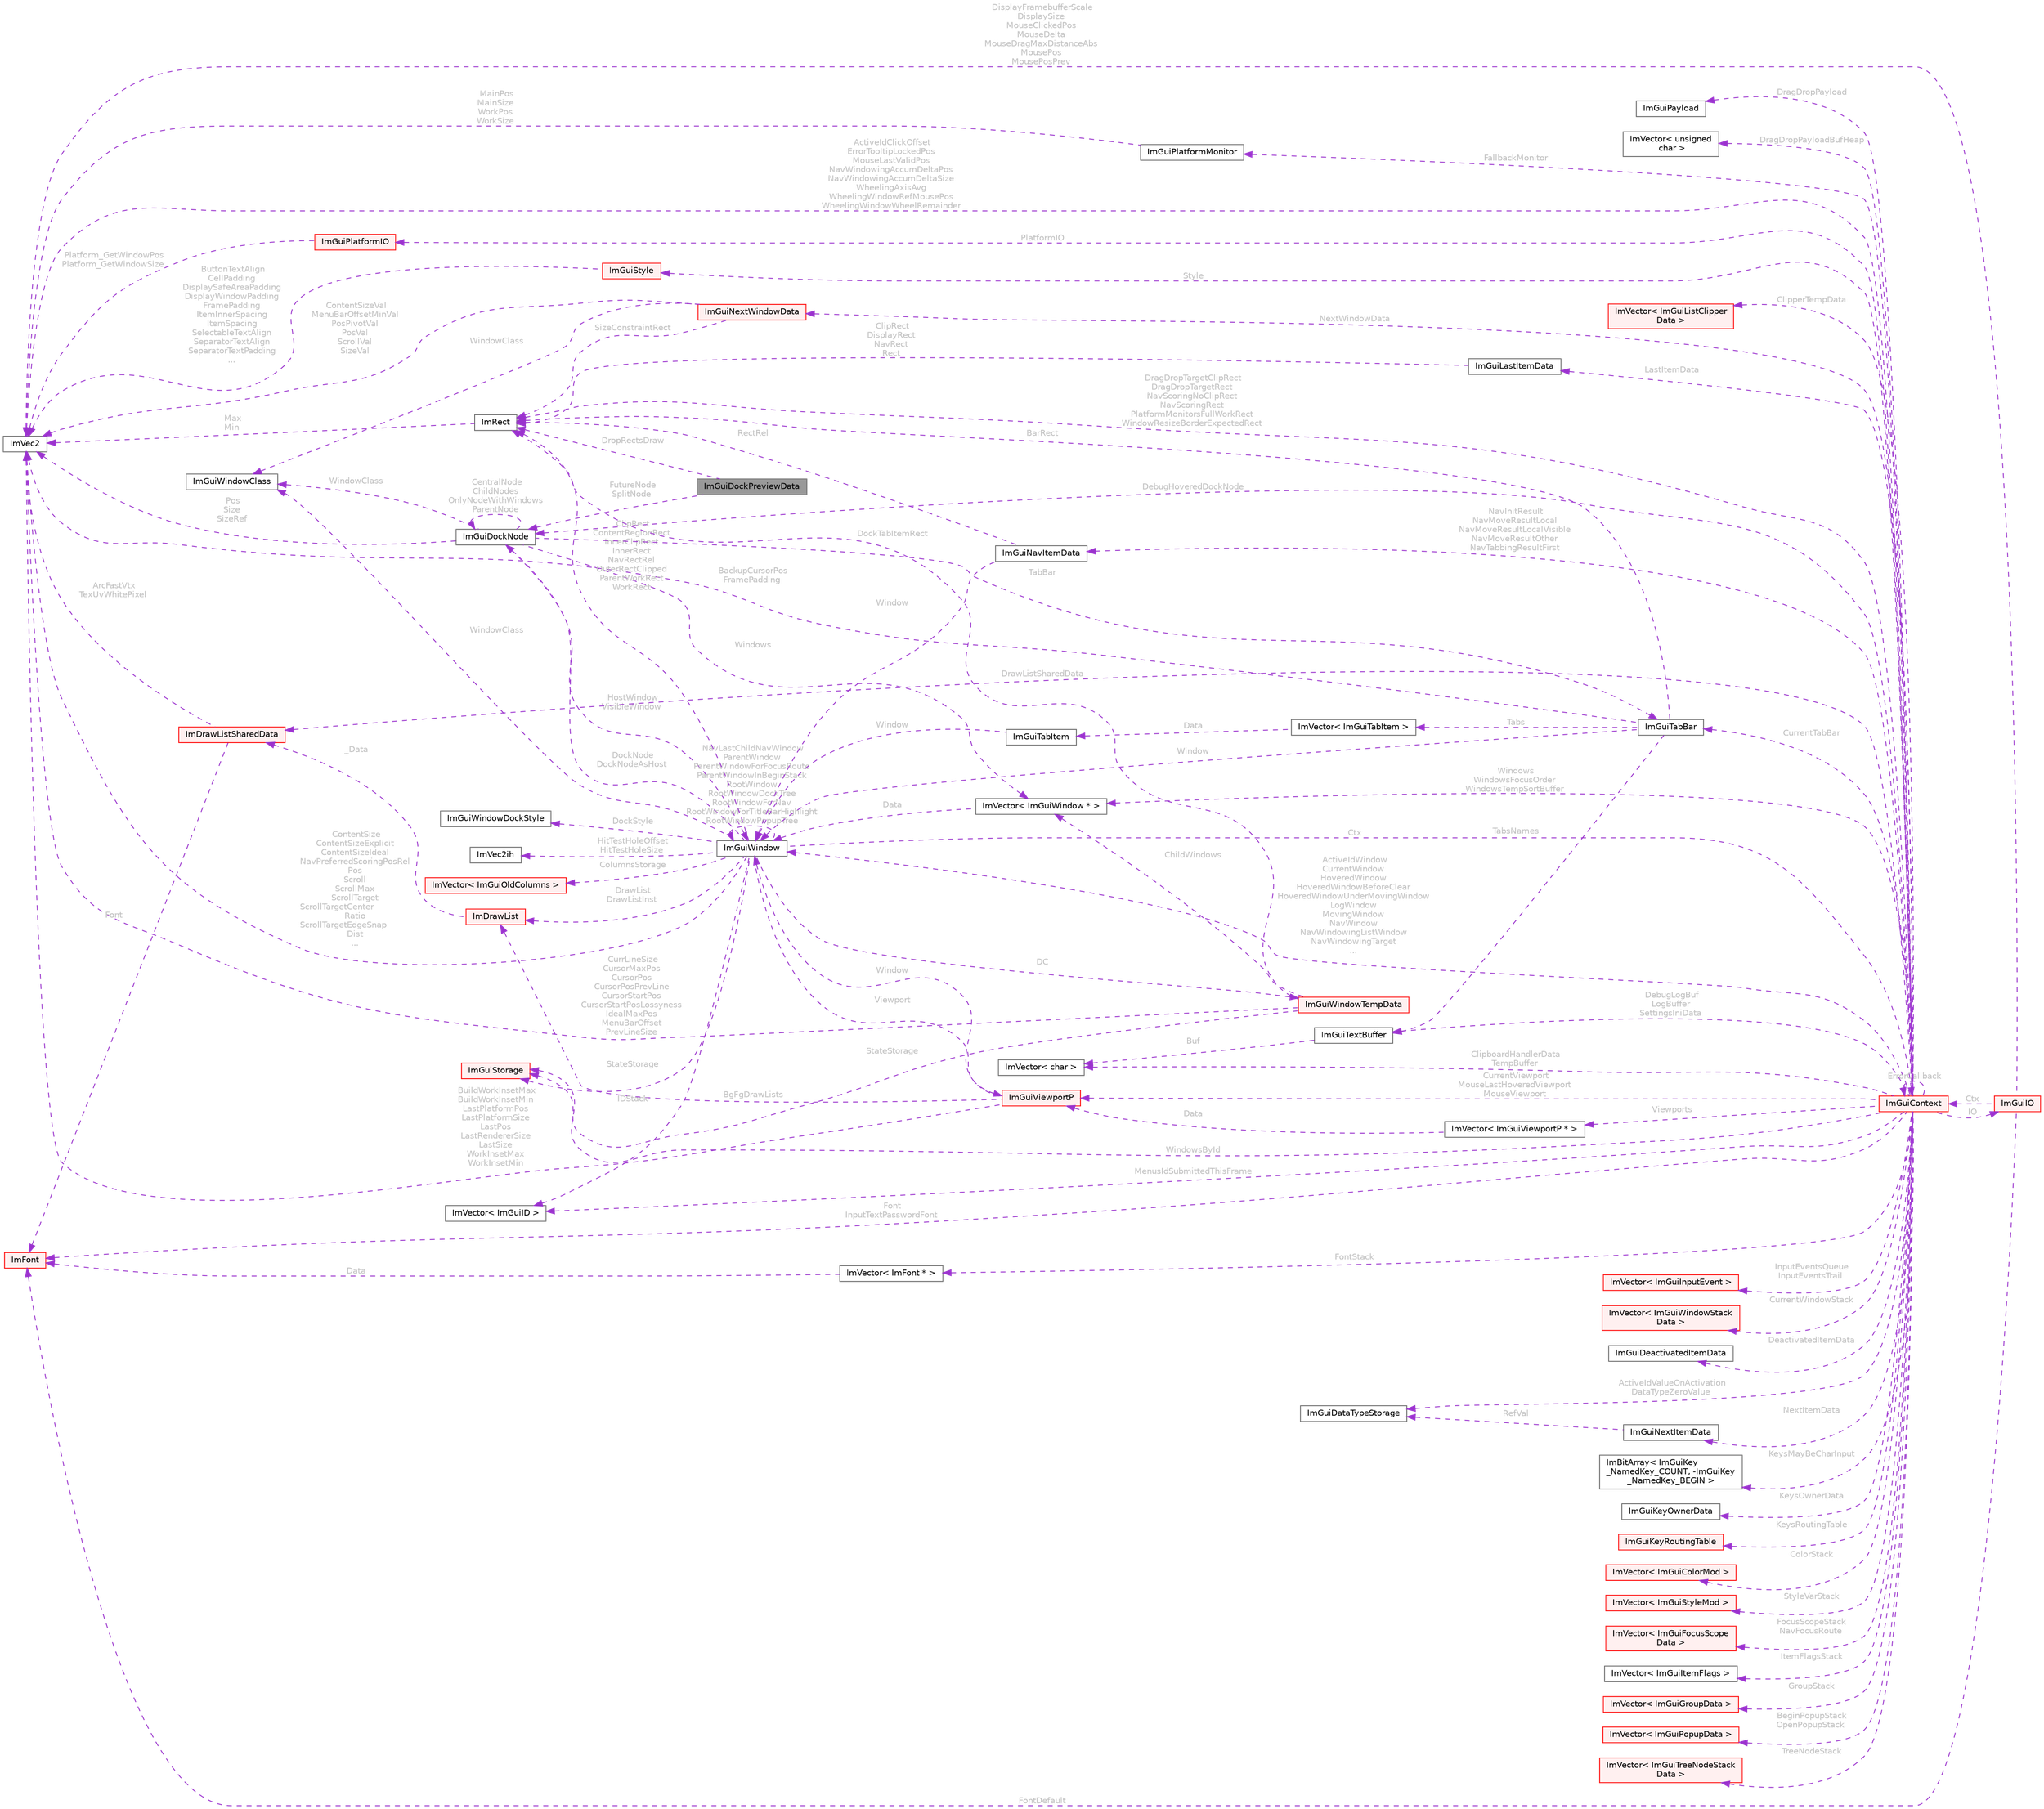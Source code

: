 digraph "ImGuiDockPreviewData"
{
 // LATEX_PDF_SIZE
  bgcolor="transparent";
  edge [fontname=Helvetica,fontsize=10,labelfontname=Helvetica,labelfontsize=10];
  node [fontname=Helvetica,fontsize=10,shape=box,height=0.2,width=0.4];
  rankdir="LR";
  Node1 [id="Node000001",label="ImGuiDockPreviewData",height=0.2,width=0.4,color="gray40", fillcolor="grey60", style="filled", fontcolor="black",tooltip=" "];
  Node2 -> Node1 [id="edge1_Node000001_Node000002",dir="back",color="darkorchid3",style="dashed",tooltip=" ",label=" FutureNode\nSplitNode",fontcolor="grey" ];
  Node2 [id="Node000002",label="ImGuiDockNode",height=0.2,width=0.4,color="gray40", fillcolor="white", style="filled",URL="$struct_im_gui_dock_node.html",tooltip=" "];
  Node2 -> Node2 [id="edge2_Node000002_Node000002",dir="back",color="darkorchid3",style="dashed",tooltip=" ",label=" CentralNode\nChildNodes\nOnlyNodeWithWindows\nParentNode",fontcolor="grey" ];
  Node3 -> Node2 [id="edge3_Node000002_Node000003",dir="back",color="darkorchid3",style="dashed",tooltip=" ",label=" Windows",fontcolor="grey" ];
  Node3 [id="Node000003",label="ImVector\< ImGuiWindow * \>",height=0.2,width=0.4,color="gray40", fillcolor="white", style="filled",URL="$struct_im_vector.html",tooltip=" "];
  Node4 -> Node3 [id="edge4_Node000003_Node000004",dir="back",color="darkorchid3",style="dashed",tooltip=" ",label=" Data",fontcolor="grey" ];
  Node4 [id="Node000004",label="ImGuiWindow",height=0.2,width=0.4,color="gray40", fillcolor="white", style="filled",URL="$struct_im_gui_window.html",tooltip=" "];
  Node5 -> Node4 [id="edge5_Node000004_Node000005",dir="back",color="darkorchid3",style="dashed",tooltip=" ",label=" Ctx",fontcolor="grey" ];
  Node5 [id="Node000005",label="ImGuiContext",height=0.2,width=0.4,color="red", fillcolor="#FFF0F0", style="filled",URL="$struct_im_gui_context.html",tooltip=" "];
  Node6 -> Node5 [id="edge6_Node000005_Node000006",dir="back",color="darkorchid3",style="dashed",tooltip=" ",label=" IO",fontcolor="grey" ];
  Node6 [id="Node000006",label="ImGuiIO",height=0.2,width=0.4,color="red", fillcolor="#FFF0F0", style="filled",URL="$struct_im_gui_i_o.html",tooltip=" "];
  Node7 -> Node6 [id="edge7_Node000006_Node000007",dir="back",color="darkorchid3",style="dashed",tooltip=" ",label=" DisplayFramebufferScale\nDisplaySize\nMouseClickedPos\nMouseDelta\nMouseDragMaxDistanceAbs\nMousePos\nMousePosPrev",fontcolor="grey" ];
  Node7 [id="Node000007",label="ImVec2",height=0.2,width=0.4,color="gray40", fillcolor="white", style="filled",URL="$struct_im_vec2.html",tooltip=" "];
  Node10 -> Node6 [id="edge8_Node000006_Node000010",dir="back",color="darkorchid3",style="dashed",tooltip=" ",label=" FontDefault",fontcolor="grey" ];
  Node10 [id="Node000010",label="ImFont",height=0.2,width=0.4,color="red", fillcolor="#FFF0F0", style="filled",URL="$struct_im_font.html",tooltip=" "];
  Node5 -> Node6 [id="edge9_Node000006_Node000005",dir="back",color="darkorchid3",style="dashed",tooltip=" ",label=" Ctx",fontcolor="grey" ];
  Node23 -> Node5 [id="edge10_Node000005_Node000023",dir="back",color="darkorchid3",style="dashed",tooltip=" ",label=" PlatformIO",fontcolor="grey" ];
  Node23 [id="Node000023",label="ImGuiPlatformIO",height=0.2,width=0.4,color="red", fillcolor="#FFF0F0", style="filled",URL="$struct_im_gui_platform_i_o.html",tooltip=" "];
  Node7 -> Node23 [id="edge11_Node000023_Node000007",dir="back",color="darkorchid3",style="dashed",tooltip=" ",label=" Platform_GetWindowPos\nPlatform_GetWindowSize",fontcolor="grey" ];
  Node45 -> Node5 [id="edge12_Node000005_Node000045",dir="back",color="darkorchid3",style="dashed",tooltip=" ",label=" Style",fontcolor="grey" ];
  Node45 [id="Node000045",label="ImGuiStyle",height=0.2,width=0.4,color="red", fillcolor="#FFF0F0", style="filled",URL="$struct_im_gui_style.html",tooltip=" "];
  Node7 -> Node45 [id="edge13_Node000045_Node000007",dir="back",color="darkorchid3",style="dashed",tooltip=" ",label=" ButtonTextAlign\nCellPadding\nDisplaySafeAreaPadding\nDisplayWindowPadding\nFramePadding\nItemInnerSpacing\nItemSpacing\nSelectableTextAlign\nSeparatorTextAlign\nSeparatorTextPadding\n...",fontcolor="grey" ];
  Node10 -> Node5 [id="edge14_Node000005_Node000010",dir="back",color="darkorchid3",style="dashed",tooltip=" ",label=" Font\nInputTextPasswordFont",fontcolor="grey" ];
  Node36 -> Node5 [id="edge15_Node000005_Node000036",dir="back",color="darkorchid3",style="dashed",tooltip=" ",label=" DrawListSharedData",fontcolor="grey" ];
  Node36 [id="Node000036",label="ImDrawListSharedData",height=0.2,width=0.4,color="red", fillcolor="#FFF0F0", style="filled",URL="$struct_im_draw_list_shared_data.html",tooltip=" "];
  Node7 -> Node36 [id="edge16_Node000036_Node000007",dir="back",color="darkorchid3",style="dashed",tooltip=" ",label=" ArcFastVtx\nTexUvWhitePixel",fontcolor="grey" ];
  Node10 -> Node36 [id="edge17_Node000036_Node000010",dir="back",color="darkorchid3",style="dashed",tooltip=" ",label=" Font",fontcolor="grey" ];
  Node46 -> Node5 [id="edge18_Node000005_Node000046",dir="back",color="darkorchid3",style="dashed",tooltip=" ",label=" InputEventsQueue\nInputEventsTrail",fontcolor="grey" ];
  Node46 [id="Node000046",label="ImVector\< ImGuiInputEvent \>",height=0.2,width=0.4,color="red", fillcolor="#FFF0F0", style="filled",URL="$struct_im_vector.html",tooltip=" "];
  Node3 -> Node5 [id="edge19_Node000005_Node000003",dir="back",color="darkorchid3",style="dashed",tooltip=" ",label=" Windows\nWindowsFocusOrder\nWindowsTempSortBuffer",fontcolor="grey" ];
  Node55 -> Node5 [id="edge20_Node000005_Node000055",dir="back",color="darkorchid3",style="dashed",tooltip=" ",label=" CurrentWindowStack",fontcolor="grey" ];
  Node55 [id="Node000055",label="ImVector\< ImGuiWindowStack\lData \>",height=0.2,width=0.4,color="red", fillcolor="#FFF0F0", style="filled",URL="$struct_im_vector.html",tooltip=" "];
  Node60 -> Node5 [id="edge21_Node000005_Node000060",dir="back",color="darkorchid3",style="dashed",tooltip=" ",label=" WindowsById",fontcolor="grey" ];
  Node60 [id="Node000060",label="ImGuiStorage",height=0.2,width=0.4,color="red", fillcolor="#FFF0F0", style="filled",URL="$struct_im_gui_storage.html",tooltip=" "];
  Node4 -> Node5 [id="edge22_Node000005_Node000004",dir="back",color="darkorchid3",style="dashed",tooltip=" ",label=" ActiveIdWindow\nCurrentWindow\nHoveredWindow\nHoveredWindowBeforeClear\nHoveredWindowUnderMovingWindow\nLogWindow\nMovingWindow\nNavWindow\nNavWindowingListWindow\nNavWindowingTarget\n...",fontcolor="grey" ];
  Node7 -> Node5 [id="edge23_Node000005_Node000007",dir="back",color="darkorchid3",style="dashed",tooltip=" ",label=" ActiveIdClickOffset\nErrorTooltipLockedPos\nMouseLastValidPos\nNavWindowingAccumDeltaPos\nNavWindowingAccumDeltaSize\nWheelingAxisAvg\nWheelingWindowRefMousePos\nWheelingWindowWheelRemainder",fontcolor="grey" ];
  Node63 -> Node5 [id="edge24_Node000005_Node000063",dir="back",color="darkorchid3",style="dashed",tooltip=" ",label=" DeactivatedItemData",fontcolor="grey" ];
  Node63 [id="Node000063",label="ImGuiDeactivatedItemData",height=0.2,width=0.4,color="gray40", fillcolor="white", style="filled",URL="$struct_im_gui_deactivated_item_data.html",tooltip=" "];
  Node64 -> Node5 [id="edge25_Node000005_Node000064",dir="back",color="darkorchid3",style="dashed",tooltip=" ",label=" ActiveIdValueOnActivation\nDataTypeZeroValue",fontcolor="grey" ];
  Node64 [id="Node000064",label="ImGuiDataTypeStorage",height=0.2,width=0.4,color="gray40", fillcolor="white", style="filled",URL="$struct_im_gui_data_type_storage.html",tooltip=" "];
  Node65 -> Node5 [id="edge26_Node000005_Node000065",dir="back",color="darkorchid3",style="dashed",tooltip=" ",label=" KeysMayBeCharInput",fontcolor="grey" ];
  Node65 [id="Node000065",label="ImBitArray\< ImGuiKey\l_NamedKey_COUNT, -ImGuiKey\l_NamedKey_BEGIN \>",height=0.2,width=0.4,color="gray40", fillcolor="white", style="filled",URL="$struct_im_bit_array.html",tooltip=" "];
  Node66 -> Node5 [id="edge27_Node000005_Node000066",dir="back",color="darkorchid3",style="dashed",tooltip=" ",label=" KeysOwnerData",fontcolor="grey" ];
  Node66 [id="Node000066",label="ImGuiKeyOwnerData",height=0.2,width=0.4,color="gray40", fillcolor="white", style="filled",URL="$struct_im_gui_key_owner_data.html",tooltip=" "];
  Node67 -> Node5 [id="edge28_Node000005_Node000067",dir="back",color="darkorchid3",style="dashed",tooltip=" ",label=" KeysRoutingTable",fontcolor="grey" ];
  Node67 [id="Node000067",label="ImGuiKeyRoutingTable",height=0.2,width=0.4,color="red", fillcolor="#FFF0F0", style="filled",URL="$struct_im_gui_key_routing_table.html",tooltip=" "];
  Node70 -> Node5 [id="edge29_Node000005_Node000070",dir="back",color="darkorchid3",style="dashed",tooltip=" ",label=" NextItemData",fontcolor="grey" ];
  Node70 [id="Node000070",label="ImGuiNextItemData",height=0.2,width=0.4,color="gray40", fillcolor="white", style="filled",URL="$struct_im_gui_next_item_data.html",tooltip=" "];
  Node64 -> Node70 [id="edge30_Node000070_Node000064",dir="back",color="darkorchid3",style="dashed",tooltip=" ",label=" RefVal",fontcolor="grey" ];
  Node57 -> Node5 [id="edge31_Node000005_Node000057",dir="back",color="darkorchid3",style="dashed",tooltip=" ",label=" LastItemData",fontcolor="grey" ];
  Node57 [id="Node000057",label="ImGuiLastItemData",height=0.2,width=0.4,color="gray40", fillcolor="white", style="filled",URL="$struct_im_gui_last_item_data.html",tooltip=" "];
  Node58 -> Node57 [id="edge32_Node000057_Node000058",dir="back",color="darkorchid3",style="dashed",tooltip=" ",label=" ClipRect\nDisplayRect\nNavRect\nRect",fontcolor="grey" ];
  Node58 [id="Node000058",label="ImRect",height=0.2,width=0.4,color="gray40", fillcolor="white", style="filled",URL="$struct_im_rect.html",tooltip=" "];
  Node7 -> Node58 [id="edge33_Node000058_Node000007",dir="back",color="darkorchid3",style="dashed",tooltip=" ",label=" Max\nMin",fontcolor="grey" ];
  Node71 -> Node5 [id="edge34_Node000005_Node000071",dir="back",color="darkorchid3",style="dashed",tooltip=" ",label=" NextWindowData",fontcolor="grey" ];
  Node71 [id="Node000071",label="ImGuiNextWindowData",height=0.2,width=0.4,color="red", fillcolor="#FFF0F0", style="filled",URL="$struct_im_gui_next_window_data.html",tooltip=" "];
  Node7 -> Node71 [id="edge35_Node000071_Node000007",dir="back",color="darkorchid3",style="dashed",tooltip=" ",label=" ContentSizeVal\nMenuBarOffsetMinVal\nPosPivotVal\nPosVal\nScrollVal\nSizeVal",fontcolor="grey" ];
  Node58 -> Node71 [id="edge36_Node000071_Node000058",dir="back",color="darkorchid3",style="dashed",tooltip=" ",label=" SizeConstraintRect",fontcolor="grey" ];
  Node73 -> Node71 [id="edge37_Node000071_Node000073",dir="back",color="darkorchid3",style="dashed",tooltip=" ",label=" WindowClass",fontcolor="grey" ];
  Node73 [id="Node000073",label="ImGuiWindowClass",height=0.2,width=0.4,color="gray40", fillcolor="white", style="filled",URL="$struct_im_gui_window_class.html",tooltip=" "];
  Node74 -> Node5 [id="edge38_Node000005_Node000074",dir="back",color="darkorchid3",style="dashed",tooltip=" ",label=" ColorStack",fontcolor="grey" ];
  Node74 [id="Node000074",label="ImVector\< ImGuiColorMod \>",height=0.2,width=0.4,color="red", fillcolor="#FFF0F0", style="filled",URL="$struct_im_vector.html",tooltip=" "];
  Node76 -> Node5 [id="edge39_Node000005_Node000076",dir="back",color="darkorchid3",style="dashed",tooltip=" ",label=" StyleVarStack",fontcolor="grey" ];
  Node76 [id="Node000076",label="ImVector\< ImGuiStyleMod \>",height=0.2,width=0.4,color="red", fillcolor="#FFF0F0", style="filled",URL="$struct_im_vector.html",tooltip=" "];
  Node9 -> Node5 [id="edge40_Node000005_Node000009",dir="back",color="darkorchid3",style="dashed",tooltip=" ",label=" FontStack",fontcolor="grey" ];
  Node9 [id="Node000009",label="ImVector\< ImFont * \>",height=0.2,width=0.4,color="gray40", fillcolor="white", style="filled",URL="$struct_im_vector.html",tooltip=" "];
  Node10 -> Node9 [id="edge41_Node000009_Node000010",dir="back",color="darkorchid3",style="dashed",tooltip=" ",label=" Data",fontcolor="grey" ];
  Node78 -> Node5 [id="edge42_Node000005_Node000078",dir="back",color="darkorchid3",style="dashed",tooltip=" ",label=" FocusScopeStack\nNavFocusRoute",fontcolor="grey" ];
  Node78 [id="Node000078",label="ImVector\< ImGuiFocusScope\lData \>",height=0.2,width=0.4,color="red", fillcolor="#FFF0F0", style="filled",URL="$struct_im_vector.html",tooltip=" "];
  Node80 -> Node5 [id="edge43_Node000005_Node000080",dir="back",color="darkorchid3",style="dashed",tooltip=" ",label=" ItemFlagsStack",fontcolor="grey" ];
  Node80 [id="Node000080",label="ImVector\< ImGuiItemFlags \>",height=0.2,width=0.4,color="gray40", fillcolor="white", style="filled",URL="$struct_im_vector.html",tooltip=" "];
  Node81 -> Node5 [id="edge44_Node000005_Node000081",dir="back",color="darkorchid3",style="dashed",tooltip=" ",label=" GroupStack",fontcolor="grey" ];
  Node81 [id="Node000081",label="ImVector\< ImGuiGroupData \>",height=0.2,width=0.4,color="red", fillcolor="#FFF0F0", style="filled",URL="$struct_im_vector.html",tooltip=" "];
  Node84 -> Node5 [id="edge45_Node000005_Node000084",dir="back",color="darkorchid3",style="dashed",tooltip=" ",label=" BeginPopupStack\nOpenPopupStack",fontcolor="grey" ];
  Node84 [id="Node000084",label="ImVector\< ImGuiPopupData \>",height=0.2,width=0.4,color="red", fillcolor="#FFF0F0", style="filled",URL="$struct_im_vector.html",tooltip=" "];
  Node86 -> Node5 [id="edge46_Node000005_Node000086",dir="back",color="darkorchid3",style="dashed",tooltip=" ",label=" TreeNodeStack",fontcolor="grey" ];
  Node86 [id="Node000086",label="ImVector\< ImGuiTreeNodeStack\lData \>",height=0.2,width=0.4,color="red", fillcolor="#FFF0F0", style="filled",URL="$struct_im_vector.html",tooltip=" "];
  Node88 -> Node5 [id="edge47_Node000005_Node000088",dir="back",color="darkorchid3",style="dashed",tooltip=" ",label=" Viewports",fontcolor="grey" ];
  Node88 [id="Node000088",label="ImVector\< ImGuiViewportP * \>",height=0.2,width=0.4,color="gray40", fillcolor="white", style="filled",URL="$struct_im_vector.html",tooltip=" "];
  Node89 -> Node88 [id="edge48_Node000088_Node000089",dir="back",color="darkorchid3",style="dashed",tooltip=" ",label=" Data",fontcolor="grey" ];
  Node89 [id="Node000089",label="ImGuiViewportP",height=0.2,width=0.4,color="red", fillcolor="#FFF0F0", style="filled",URL="$struct_im_gui_viewport_p.html",tooltip=" "];
  Node4 -> Node89 [id="edge49_Node000089_Node000004",dir="back",color="darkorchid3",style="dashed",tooltip=" ",label=" Window",fontcolor="grey" ];
  Node7 -> Node89 [id="edge50_Node000089_Node000007",dir="back",color="darkorchid3",style="dashed",tooltip=" ",label=" BuildWorkInsetMax\nBuildWorkInsetMin\nLastPlatformPos\nLastPlatformSize\nLastPos\nLastRendererSize\nLastSize\nWorkInsetMax\nWorkInsetMin",fontcolor="grey" ];
  Node30 -> Node89 [id="edge51_Node000089_Node000030",dir="back",color="darkorchid3",style="dashed",tooltip=" ",label=" BgFgDrawLists",fontcolor="grey" ];
  Node30 [id="Node000030",label="ImDrawList",height=0.2,width=0.4,color="red", fillcolor="#FFF0F0", style="filled",URL="$struct_im_draw_list.html",tooltip=" "];
  Node36 -> Node30 [id="edge52_Node000030_Node000036",dir="back",color="darkorchid3",style="dashed",tooltip=" ",label=" _Data",fontcolor="grey" ];
  Node89 -> Node5 [id="edge53_Node000005_Node000089",dir="back",color="darkorchid3",style="dashed",tooltip=" ",label=" CurrentViewport\nMouseLastHoveredViewport\nMouseViewport",fontcolor="grey" ];
  Node25 -> Node5 [id="edge54_Node000005_Node000025",dir="back",color="darkorchid3",style="dashed",tooltip=" ",label=" FallbackMonitor",fontcolor="grey" ];
  Node25 [id="Node000025",label="ImGuiPlatformMonitor",height=0.2,width=0.4,color="gray40", fillcolor="white", style="filled",URL="$struct_im_gui_platform_monitor.html",tooltip=" "];
  Node7 -> Node25 [id="edge55_Node000025_Node000007",dir="back",color="darkorchid3",style="dashed",tooltip=" ",label=" MainPos\nMainSize\nWorkPos\nWorkSize",fontcolor="grey" ];
  Node58 -> Node5 [id="edge56_Node000005_Node000058",dir="back",color="darkorchid3",style="dashed",tooltip=" ",label=" DragDropTargetClipRect\nDragDropTargetRect\nNavScoringNoClipRect\nNavScoringRect\nPlatformMonitorsFullWorkRect\nWindowResizeBorderExpectedRect",fontcolor="grey" ];
  Node91 -> Node5 [id="edge57_Node000005_Node000091",dir="back",color="darkorchid3",style="dashed",tooltip=" ",label=" NavInitResult\nNavMoveResultLocal\nNavMoveResultLocalVisible\nNavMoveResultOther\nNavTabbingResultFirst",fontcolor="grey" ];
  Node91 [id="Node000091",label="ImGuiNavItemData",height=0.2,width=0.4,color="gray40", fillcolor="white", style="filled",URL="$struct_im_gui_nav_item_data.html",tooltip=" "];
  Node4 -> Node91 [id="edge58_Node000091_Node000004",dir="back",color="darkorchid3",style="dashed",tooltip=" ",label=" Window",fontcolor="grey" ];
  Node58 -> Node91 [id="edge59_Node000091_Node000058",dir="back",color="darkorchid3",style="dashed",tooltip=" ",label=" RectRel",fontcolor="grey" ];
  Node92 -> Node5 [id="edge60_Node000005_Node000092",dir="back",color="darkorchid3",style="dashed",tooltip=" ",label=" DragDropPayload",fontcolor="grey" ];
  Node92 [id="Node000092",label="ImGuiPayload",height=0.2,width=0.4,color="gray40", fillcolor="white", style="filled",URL="$struct_im_gui_payload.html",tooltip=" "];
  Node93 -> Node5 [id="edge61_Node000005_Node000093",dir="back",color="darkorchid3",style="dashed",tooltip=" ",label=" DragDropPayloadBufHeap",fontcolor="grey" ];
  Node93 [id="Node000093",label="ImVector\< unsigned\l char \>",height=0.2,width=0.4,color="gray40", fillcolor="white", style="filled",URL="$struct_im_vector.html",tooltip=" "];
  Node94 -> Node5 [id="edge62_Node000005_Node000094",dir="back",color="darkorchid3",style="dashed",tooltip=" ",label=" ClipperTempData",fontcolor="grey" ];
  Node94 [id="Node000094",label="ImVector\< ImGuiListClipper\lData \>",height=0.2,width=0.4,color="red", fillcolor="#FFF0F0", style="filled",URL="$struct_im_vector.html",tooltip=" "];
  Node118 -> Node5 [id="edge63_Node000005_Node000118",dir="back",color="darkorchid3",style="dashed",tooltip=" ",label=" CurrentTabBar",fontcolor="grey" ];
  Node118 [id="Node000118",label="ImGuiTabBar",height=0.2,width=0.4,color="gray40", fillcolor="white", style="filled",URL="$struct_im_gui_tab_bar.html",tooltip=" "];
  Node4 -> Node118 [id="edge64_Node000118_Node000004",dir="back",color="darkorchid3",style="dashed",tooltip=" ",label=" Window",fontcolor="grey" ];
  Node119 -> Node118 [id="edge65_Node000118_Node000119",dir="back",color="darkorchid3",style="dashed",tooltip=" ",label=" Tabs",fontcolor="grey" ];
  Node119 [id="Node000119",label="ImVector\< ImGuiTabItem \>",height=0.2,width=0.4,color="gray40", fillcolor="white", style="filled",URL="$struct_im_vector.html",tooltip=" "];
  Node120 -> Node119 [id="edge66_Node000119_Node000120",dir="back",color="darkorchid3",style="dashed",tooltip=" ",label=" Data",fontcolor="grey" ];
  Node120 [id="Node000120",label="ImGuiTabItem",height=0.2,width=0.4,color="gray40", fillcolor="white", style="filled",URL="$struct_im_gui_tab_item.html",tooltip=" "];
  Node4 -> Node120 [id="edge67_Node000120_Node000004",dir="back",color="darkorchid3",style="dashed",tooltip=" ",label=" Window",fontcolor="grey" ];
  Node58 -> Node118 [id="edge68_Node000118_Node000058",dir="back",color="darkorchid3",style="dashed",tooltip=" ",label=" BarRect",fontcolor="grey" ];
  Node7 -> Node118 [id="edge69_Node000118_Node000007",dir="back",color="darkorchid3",style="dashed",tooltip=" ",label=" BackupCursorPos\nFramePadding",fontcolor="grey" ];
  Node108 -> Node118 [id="edge70_Node000118_Node000108",dir="back",color="darkorchid3",style="dashed",tooltip=" ",label=" TabsNames",fontcolor="grey" ];
  Node108 [id="Node000108",label="ImGuiTextBuffer",height=0.2,width=0.4,color="gray40", fillcolor="white", style="filled",URL="$struct_im_gui_text_buffer.html",tooltip=" "];
  Node109 -> Node108 [id="edge71_Node000108_Node000109",dir="back",color="darkorchid3",style="dashed",tooltip=" ",label=" Buf",fontcolor="grey" ];
  Node109 [id="Node000109",label="ImVector\< char \>",height=0.2,width=0.4,color="gray40", fillcolor="white", style="filled",URL="$struct_im_vector.html",tooltip=" "];
  Node109 -> Node5 [id="edge72_Node000005_Node000109",dir="back",color="darkorchid3",style="dashed",tooltip=" ",label=" ClipboardHandlerData\nTempBuffer",fontcolor="grey" ];
  Node142 -> Node5 [id="edge73_Node000005_Node000142",dir="back",color="darkorchid3",style="dashed",tooltip=" ",label=" MenusIdSubmittedThisFrame",fontcolor="grey" ];
  Node142 [id="Node000142",label="ImVector\< ImGuiID \>",height=0.2,width=0.4,color="gray40", fillcolor="white", style="filled",URL="$struct_im_vector.html",tooltip=" "];
  Node108 -> Node5 [id="edge74_Node000005_Node000108",dir="back",color="darkorchid3",style="dashed",tooltip=" ",label=" DebugLogBuf\nLogBuffer\nSettingsIniData",fontcolor="grey" ];
  Node5 -> Node5 [id="edge75_Node000005_Node000005",dir="back",color="darkorchid3",style="dashed",tooltip=" ",label=" ErrorCallback",fontcolor="grey" ];
  Node2 -> Node5 [id="edge76_Node000005_Node000002",dir="back",color="darkorchid3",style="dashed",tooltip=" ",label=" DebugHoveredDockNode",fontcolor="grey" ];
  Node73 -> Node4 [id="edge77_Node000004_Node000073",dir="back",color="darkorchid3",style="dashed",tooltip=" ",label=" WindowClass",fontcolor="grey" ];
  Node89 -> Node4 [id="edge78_Node000004_Node000089",dir="back",color="darkorchid3",style="dashed",tooltip=" ",label=" Viewport",fontcolor="grey" ];
  Node7 -> Node4 [id="edge79_Node000004_Node000007",dir="back",color="darkorchid3",style="dashed",tooltip=" ",label=" ContentSize\nContentSizeExplicit\nContentSizeIdeal\nNavPreferredScoringPosRel\nPos\nScroll\nScrollMax\nScrollTarget\nScrollTargetCenter\lRatio\nScrollTargetEdgeSnap\lDist\n...",fontcolor="grey" ];
  Node142 -> Node4 [id="edge80_Node000004_Node000142",dir="back",color="darkorchid3",style="dashed",tooltip=" ",label=" IDStack",fontcolor="grey" ];
  Node166 -> Node4 [id="edge81_Node000004_Node000166",dir="back",color="darkorchid3",style="dashed",tooltip=" ",label=" DC",fontcolor="grey" ];
  Node166 [id="Node000166",label="ImGuiWindowTempData",height=0.2,width=0.4,color="red", fillcolor="#FFF0F0", style="filled",URL="$struct_im_gui_window_temp_data.html",tooltip=" "];
  Node7 -> Node166 [id="edge82_Node000166_Node000007",dir="back",color="darkorchid3",style="dashed",tooltip=" ",label=" CurrLineSize\nCursorMaxPos\nCursorPos\nCursorPosPrevLine\nCursorStartPos\nCursorStartPosLossyness\nIdealMaxPos\nMenuBarOffset\nPrevLineSize",fontcolor="grey" ];
  Node3 -> Node166 [id="edge83_Node000166_Node000003",dir="back",color="darkorchid3",style="dashed",tooltip=" ",label=" ChildWindows",fontcolor="grey" ];
  Node60 -> Node166 [id="edge84_Node000166_Node000060",dir="back",color="darkorchid3",style="dashed",tooltip=" ",label=" StateStorage",fontcolor="grey" ];
  Node58 -> Node166 [id="edge85_Node000166_Node000058",dir="back",color="darkorchid3",style="dashed",tooltip=" ",label=" DockTabItemRect",fontcolor="grey" ];
  Node58 -> Node4 [id="edge86_Node000004_Node000058",dir="back",color="darkorchid3",style="dashed",tooltip=" ",label=" ClipRect\nContentRegionRect\nInnerClipRect\nInnerRect\nNavRectRel\nOuterRectClipped\nParentWorkRect\nWorkRect",fontcolor="grey" ];
  Node151 -> Node4 [id="edge87_Node000004_Node000151",dir="back",color="darkorchid3",style="dashed",tooltip=" ",label=" HitTestHoleOffset\nHitTestHoleSize",fontcolor="grey" ];
  Node151 [id="Node000151",label="ImVec2ih",height=0.2,width=0.4,color="gray40", fillcolor="white", style="filled",URL="$struct_im_vec2ih.html",tooltip=" "];
  Node60 -> Node4 [id="edge88_Node000004_Node000060",dir="back",color="darkorchid3",style="dashed",tooltip=" ",label=" StateStorage",fontcolor="grey" ];
  Node171 -> Node4 [id="edge89_Node000004_Node000171",dir="back",color="darkorchid3",style="dashed",tooltip=" ",label=" ColumnsStorage",fontcolor="grey" ];
  Node171 [id="Node000171",label="ImVector\< ImGuiOldColumns \>",height=0.2,width=0.4,color="red", fillcolor="#FFF0F0", style="filled",URL="$struct_im_vector.html",tooltip=" "];
  Node30 -> Node4 [id="edge90_Node000004_Node000030",dir="back",color="darkorchid3",style="dashed",tooltip=" ",label=" DrawList\nDrawListInst",fontcolor="grey" ];
  Node4 -> Node4 [id="edge91_Node000004_Node000004",dir="back",color="darkorchid3",style="dashed",tooltip=" ",label=" NavLastChildNavWindow\nParentWindow\nParentWindowForFocusRoute\nParentWindowInBeginStack\nRootWindow\nRootWindowDockTree\nRootWindowForNav\nRootWindowForTitleBarHighlight\nRootWindowPopupTree",fontcolor="grey" ];
  Node172 -> Node4 [id="edge92_Node000004_Node000172",dir="back",color="darkorchid3",style="dashed",tooltip=" ",label=" DockStyle",fontcolor="grey" ];
  Node172 [id="Node000172",label="ImGuiWindowDockStyle",height=0.2,width=0.4,color="gray40", fillcolor="white", style="filled",URL="$struct_im_gui_window_dock_style.html",tooltip=" "];
  Node2 -> Node4 [id="edge93_Node000004_Node000002",dir="back",color="darkorchid3",style="dashed",tooltip=" ",label=" DockNode\nDockNodeAsHost",fontcolor="grey" ];
  Node118 -> Node2 [id="edge94_Node000002_Node000118",dir="back",color="darkorchid3",style="dashed",tooltip=" ",label=" TabBar",fontcolor="grey" ];
  Node7 -> Node2 [id="edge95_Node000002_Node000007",dir="back",color="darkorchid3",style="dashed",tooltip=" ",label=" Pos\nSize\nSizeRef",fontcolor="grey" ];
  Node73 -> Node2 [id="edge96_Node000002_Node000073",dir="back",color="darkorchid3",style="dashed",tooltip=" ",label=" WindowClass",fontcolor="grey" ];
  Node4 -> Node2 [id="edge97_Node000002_Node000004",dir="back",color="darkorchid3",style="dashed",tooltip=" ",label=" HostWindow\nVisibleWindow",fontcolor="grey" ];
  Node58 -> Node1 [id="edge98_Node000001_Node000058",dir="back",color="darkorchid3",style="dashed",tooltip=" ",label=" DropRectsDraw",fontcolor="grey" ];
}
